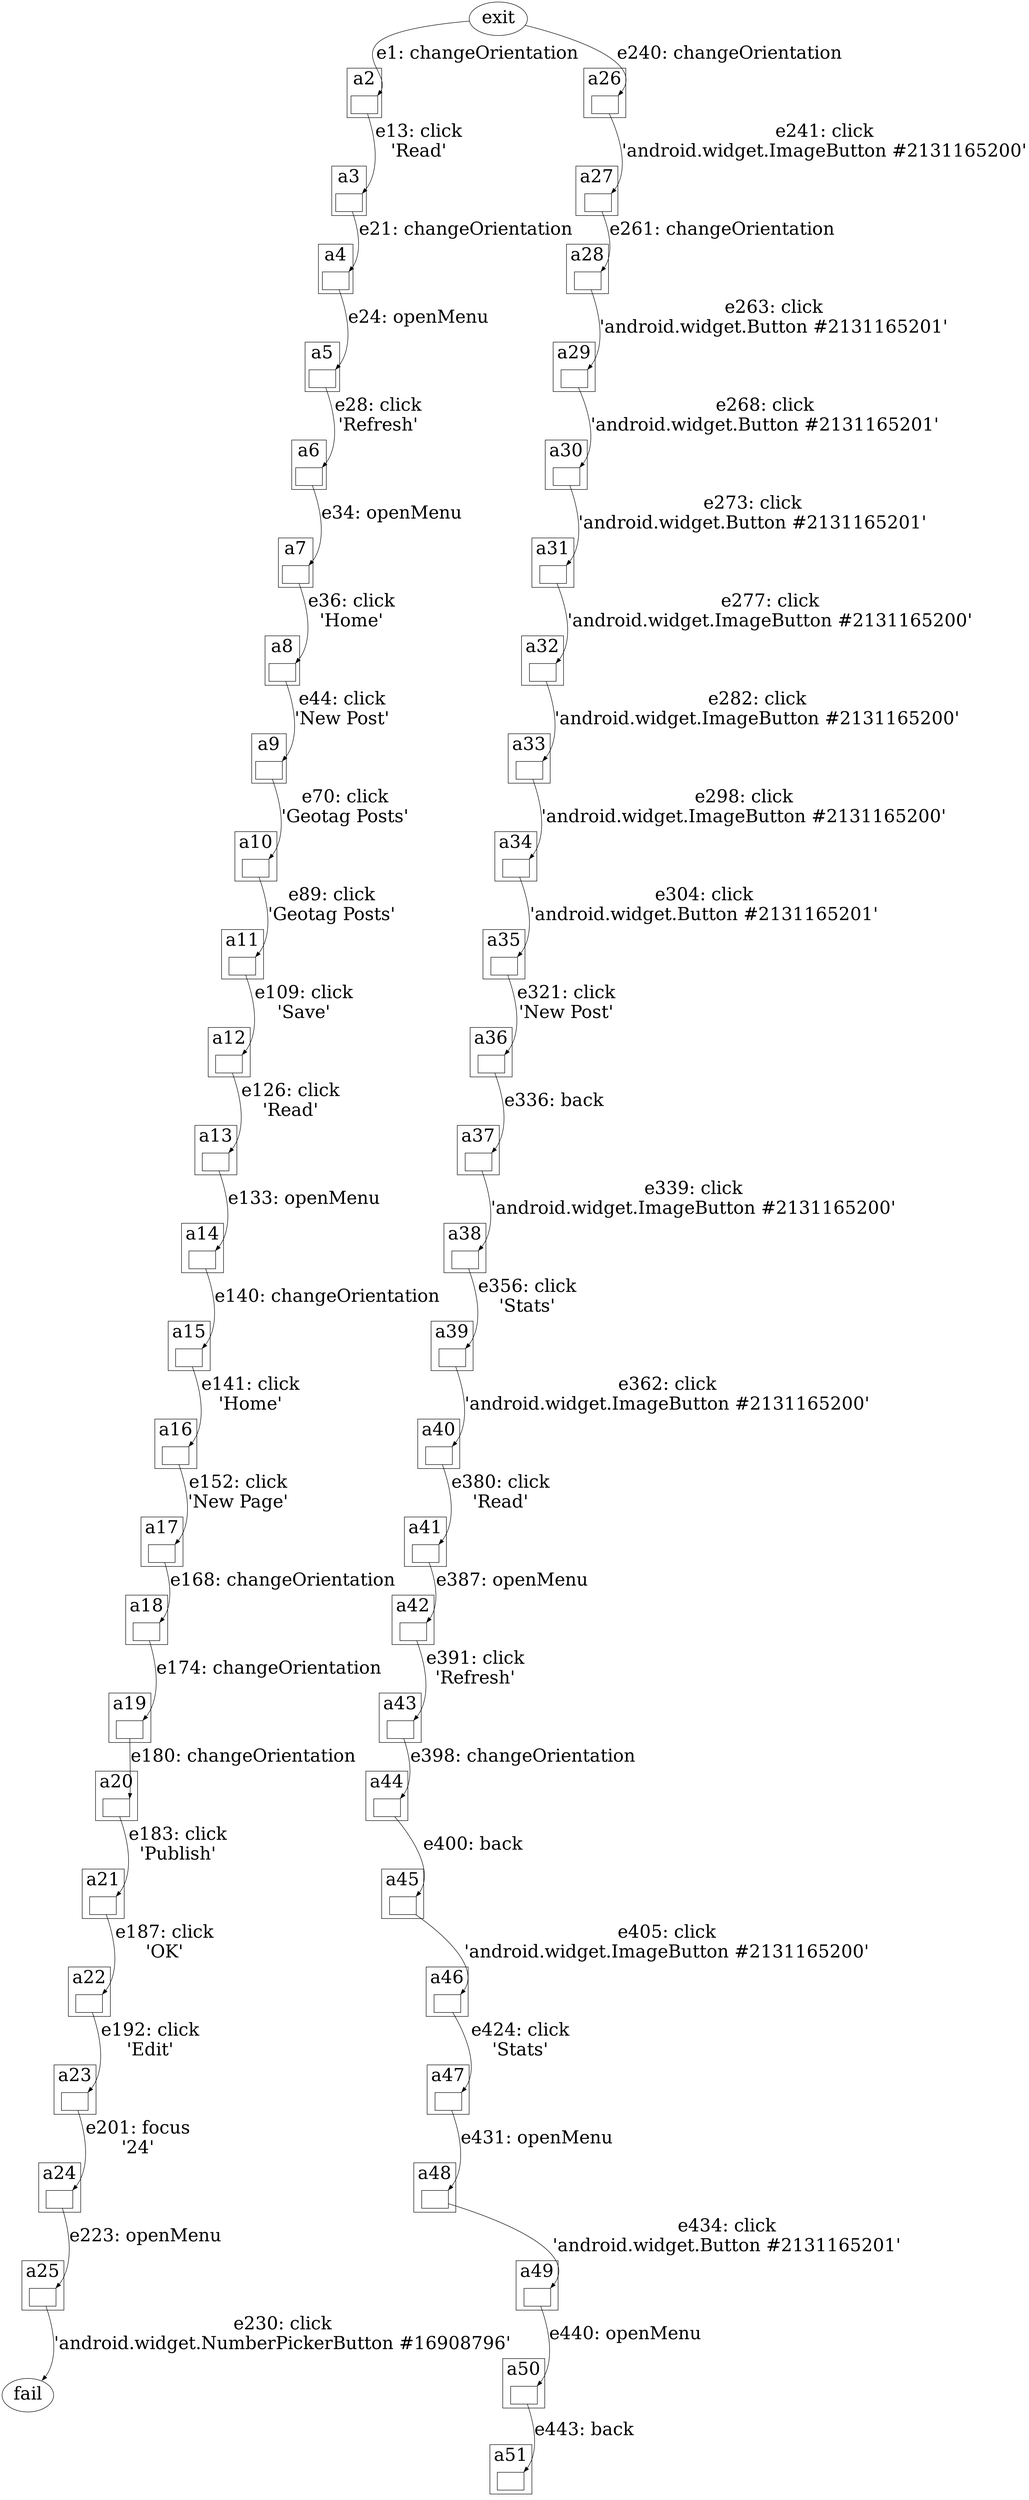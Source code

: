 digraph GuiTree {

	graph [nodesep=1, fontsize=36];
	node [fontsize=36];
	edge [fontsize=36, headport=ne];

## Edges

	a1 -> a2 [label="e1: changeOrientation"];
	a2 -> a3 [label="e13: click\n'Read'"];
	a3 -> a4 [label="e21: changeOrientation"];
	a4 -> a5 [label="e24: openMenu"];
	a5 -> a6 [label="e28: click\n'Refresh'"];
	a6 -> a7 [label="e34: openMenu"];
	a7 -> a8 [label="e36: click\n'Home'"];
	a8 -> a9 [label="e44: click\n'New Post'"];
	a9 -> a10 [label="e70: click\n'Geotag Posts'"];
	a10 -> a11 [label="e89: click\n'Geotag Posts'"];
	a11 -> a12 [label="e109: click\n'Save'"];
	a12 -> a13 [label="e126: click\n'Read'"];
	a13 -> a14 [label="e133: openMenu"];
	a14 -> a15 [label="e140: changeOrientation"];
	a15 -> a16 [label="e141: click\n'Home'"];
	a16 -> a17 [label="e152: click\n'New Page'"];
	a17 -> a18 [label="e168: changeOrientation"];
	a18 -> a19 [label="e174: changeOrientation"];
	a19 -> a20 [label="e180: changeOrientation"];
	a20 -> a21 [label="e183: click\n'Publish'"];
	a21 -> a22 [label="e187: click\n'OK'"];
	a22 -> a23 [label="e192: click\n'Edit'"];
	a23 -> a24 [label="e201: focus\n'24'"];
	a24 -> a25 [label="e223: openMenu"];
	a25 -> f0 [label="e230: click\n'android.widget.NumberPickerButton #16908796'"];
	a1 -> a26 [label="e240: changeOrientation"];
	a26 -> a27 [label="e241: click\n'android.widget.ImageButton #2131165200'"];
	a27 -> a28 [label="e261: changeOrientation"];
	a28 -> a29 [label="e263: click\n'android.widget.Button #2131165201'"];
	a29 -> a30 [label="e268: click\n'android.widget.Button #2131165201'"];
	a30 -> a31 [label="e273: click\n'android.widget.Button #2131165201'"];
	a31 -> a32 [label="e277: click\n'android.widget.ImageButton #2131165200'"];
	a32 -> a33 [label="e282: click\n'android.widget.ImageButton #2131165200'"];
	a33 -> a34 [label="e298: click\n'android.widget.ImageButton #2131165200'"];
	a34 -> a35 [label="e304: click\n'android.widget.Button #2131165201'"];
	a35 -> a36 [label="e321: click\n'New Post'"];
	a36 -> a37 [label="e336: back"];
	a37 -> a38 [label="e339: click\n'android.widget.ImageButton #2131165200'"];
	a38 -> a39 [label="e356: click\n'Stats'"];
	a39 -> a40 [label="e362: click\n'android.widget.ImageButton #2131165200'"];
	a40 -> a41 [label="e380: click\n'Read'"];
	a41 -> a42 [label="e387: openMenu"];
	a42 -> a43 [label="e391: click\n'Refresh'"];
	a43 -> a44 [label="e398: changeOrientation"];
	a44 -> a45 [label="e400: back"];
	a45 -> a46 [label="e405: click\n'android.widget.ImageButton #2131165200'"];
	a46 -> a47 [label="e424: click\n'Stats'"];
	a47 -> a48 [label="e431: openMenu"];
	a48 -> a49 [label="e434: click\n'android.widget.Button #2131165201'"];
	a49 -> a50 [label="e440: openMenu"];
	a50 -> a51 [label="e443: back"];

## Nodes

	a1 [label="exit"];

	subgraph cluster_a2{label="a2"; a2};
	a2 [label="", shapefile="a2.jpg"];

	subgraph cluster_a3{label="a3"; a3};
	a3 [label="", shapefile="a3.jpg"];

	subgraph cluster_a4{label="a4"; a4};
	a4 [label="", shapefile="a4.jpg"];

	subgraph cluster_a5{label="a5"; a5};
	a5 [label="", shapefile="a5.jpg"];

	subgraph cluster_a6{label="a6"; a6};
	a6 [label="", shapefile="a6.jpg"];

	subgraph cluster_a7{label="a7"; a7};
	a7 [label="", shapefile="a7.jpg"];

	subgraph cluster_a8{label="a8"; a8};
	a8 [label="", shapefile="a8.jpg"];

	subgraph cluster_a9{label="a9"; a9};
	a9 [label="", shapefile="a9.jpg"];

	subgraph cluster_a10{label="a10"; a10};
	a10 [label="", shapefile="a10.jpg"];

	subgraph cluster_a11{label="a11"; a11};
	a11 [label="", shapefile="a11.jpg"];

	subgraph cluster_a12{label="a12"; a12};
	a12 [label="", shapefile="a12.jpg"];

	subgraph cluster_a13{label="a13"; a13};
	a13 [label="", shapefile="a13.jpg"];

	subgraph cluster_a14{label="a14"; a14};
	a14 [label="", shapefile="a14.jpg"];

	subgraph cluster_a15{label="a15"; a15};
	a15 [label="", shapefile="a15.jpg"];

	subgraph cluster_a16{label="a16"; a16};
	a16 [label="", shapefile="a16.jpg"];

	subgraph cluster_a17{label="a17"; a17};
	a17 [label="", shapefile="a17.jpg"];

	subgraph cluster_a18{label="a18"; a18};
	a18 [label="", shapefile="a18.jpg"];

	subgraph cluster_a19{label="a19"; a19};
	a19 [label="", shapefile="a19.jpg"];

	subgraph cluster_a20{label="a20"; a20};
	a20 [label="", shapefile="a20.jpg"];

	subgraph cluster_a21{label="a21"; a21};
	a21 [label="", shapefile="a21.jpg"];

	subgraph cluster_a22{label="a22"; a22};
	a22 [label="", shapefile="a22.jpg"];

	subgraph cluster_a23{label="a23"; a23};
	a23 [label="", shapefile="a23.jpg"];

	subgraph cluster_a24{label="a24"; a24};
	a24 [label="", shapefile="a24.jpg"];

	subgraph cluster_a25{label="a25"; a25};
	a25 [label="", shapefile="a25.jpg"];

	f0 [label="fail"];

	subgraph cluster_a26{label="a26"; a26};
	a26 [label="", shapefile="a26.jpg"];

	subgraph cluster_a27{label="a27"; a27};
	a27 [label="", shapefile="a27.jpg"];

	subgraph cluster_a28{label="a28"; a28};
	a28 [label="", shapefile="a28.jpg"];

	subgraph cluster_a29{label="a29"; a29};
	a29 [label="", shapefile="a29.jpg"];

	subgraph cluster_a30{label="a30"; a30};
	a30 [label="", shapefile="a30.jpg"];

	subgraph cluster_a31{label="a31"; a31};
	a31 [label="", shapefile="a31.jpg"];

	subgraph cluster_a32{label="a32"; a32};
	a32 [label="", shapefile="a32.jpg"];

	subgraph cluster_a33{label="a33"; a33};
	a33 [label="", shapefile="a33.jpg"];

	subgraph cluster_a34{label="a34"; a34};
	a34 [label="", shapefile="a34.jpg"];

	subgraph cluster_a35{label="a35"; a35};
	a35 [label="", shapefile="a35.jpg"];

	subgraph cluster_a36{label="a36"; a36};
	a36 [label="", shapefile="a36.jpg"];

	subgraph cluster_a37{label="a37"; a37};
	a37 [label="", shapefile="a37.jpg"];

	subgraph cluster_a38{label="a38"; a38};
	a38 [label="", shapefile="a38.jpg"];

	subgraph cluster_a39{label="a39"; a39};
	a39 [label="", shapefile="a39.jpg"];

	subgraph cluster_a40{label="a40"; a40};
	a40 [label="", shapefile="a40.jpg"];

	subgraph cluster_a41{label="a41"; a41};
	a41 [label="", shapefile="a41.jpg"];

	subgraph cluster_a42{label="a42"; a42};
	a42 [label="", shapefile="a42.jpg"];

	subgraph cluster_a43{label="a43"; a43};
	a43 [label="", shapefile="a43.jpg"];

	subgraph cluster_a44{label="a44"; a44};
	a44 [label="", shapefile="a44.jpg"];

	subgraph cluster_a45{label="a45"; a45};
	a45 [label="", shapefile="a45.jpg"];

	subgraph cluster_a46{label="a46"; a46};
	a46 [label="", shapefile="a46.jpg"];

	subgraph cluster_a47{label="a47"; a47};
	a47 [label="", shapefile="a47.jpg"];

	subgraph cluster_a48{label="a48"; a48};
	a48 [label="", shapefile="a48.jpg"];

	subgraph cluster_a49{label="a49"; a49};
	a49 [label="", shapefile="a49.jpg"];

	subgraph cluster_a50{label="a50"; a50};
	a50 [label="", shapefile="a50.jpg"];

	subgraph cluster_a51{label="a51"; a51};
	a51 [label="", shapefile="a51.jpg"];

}
